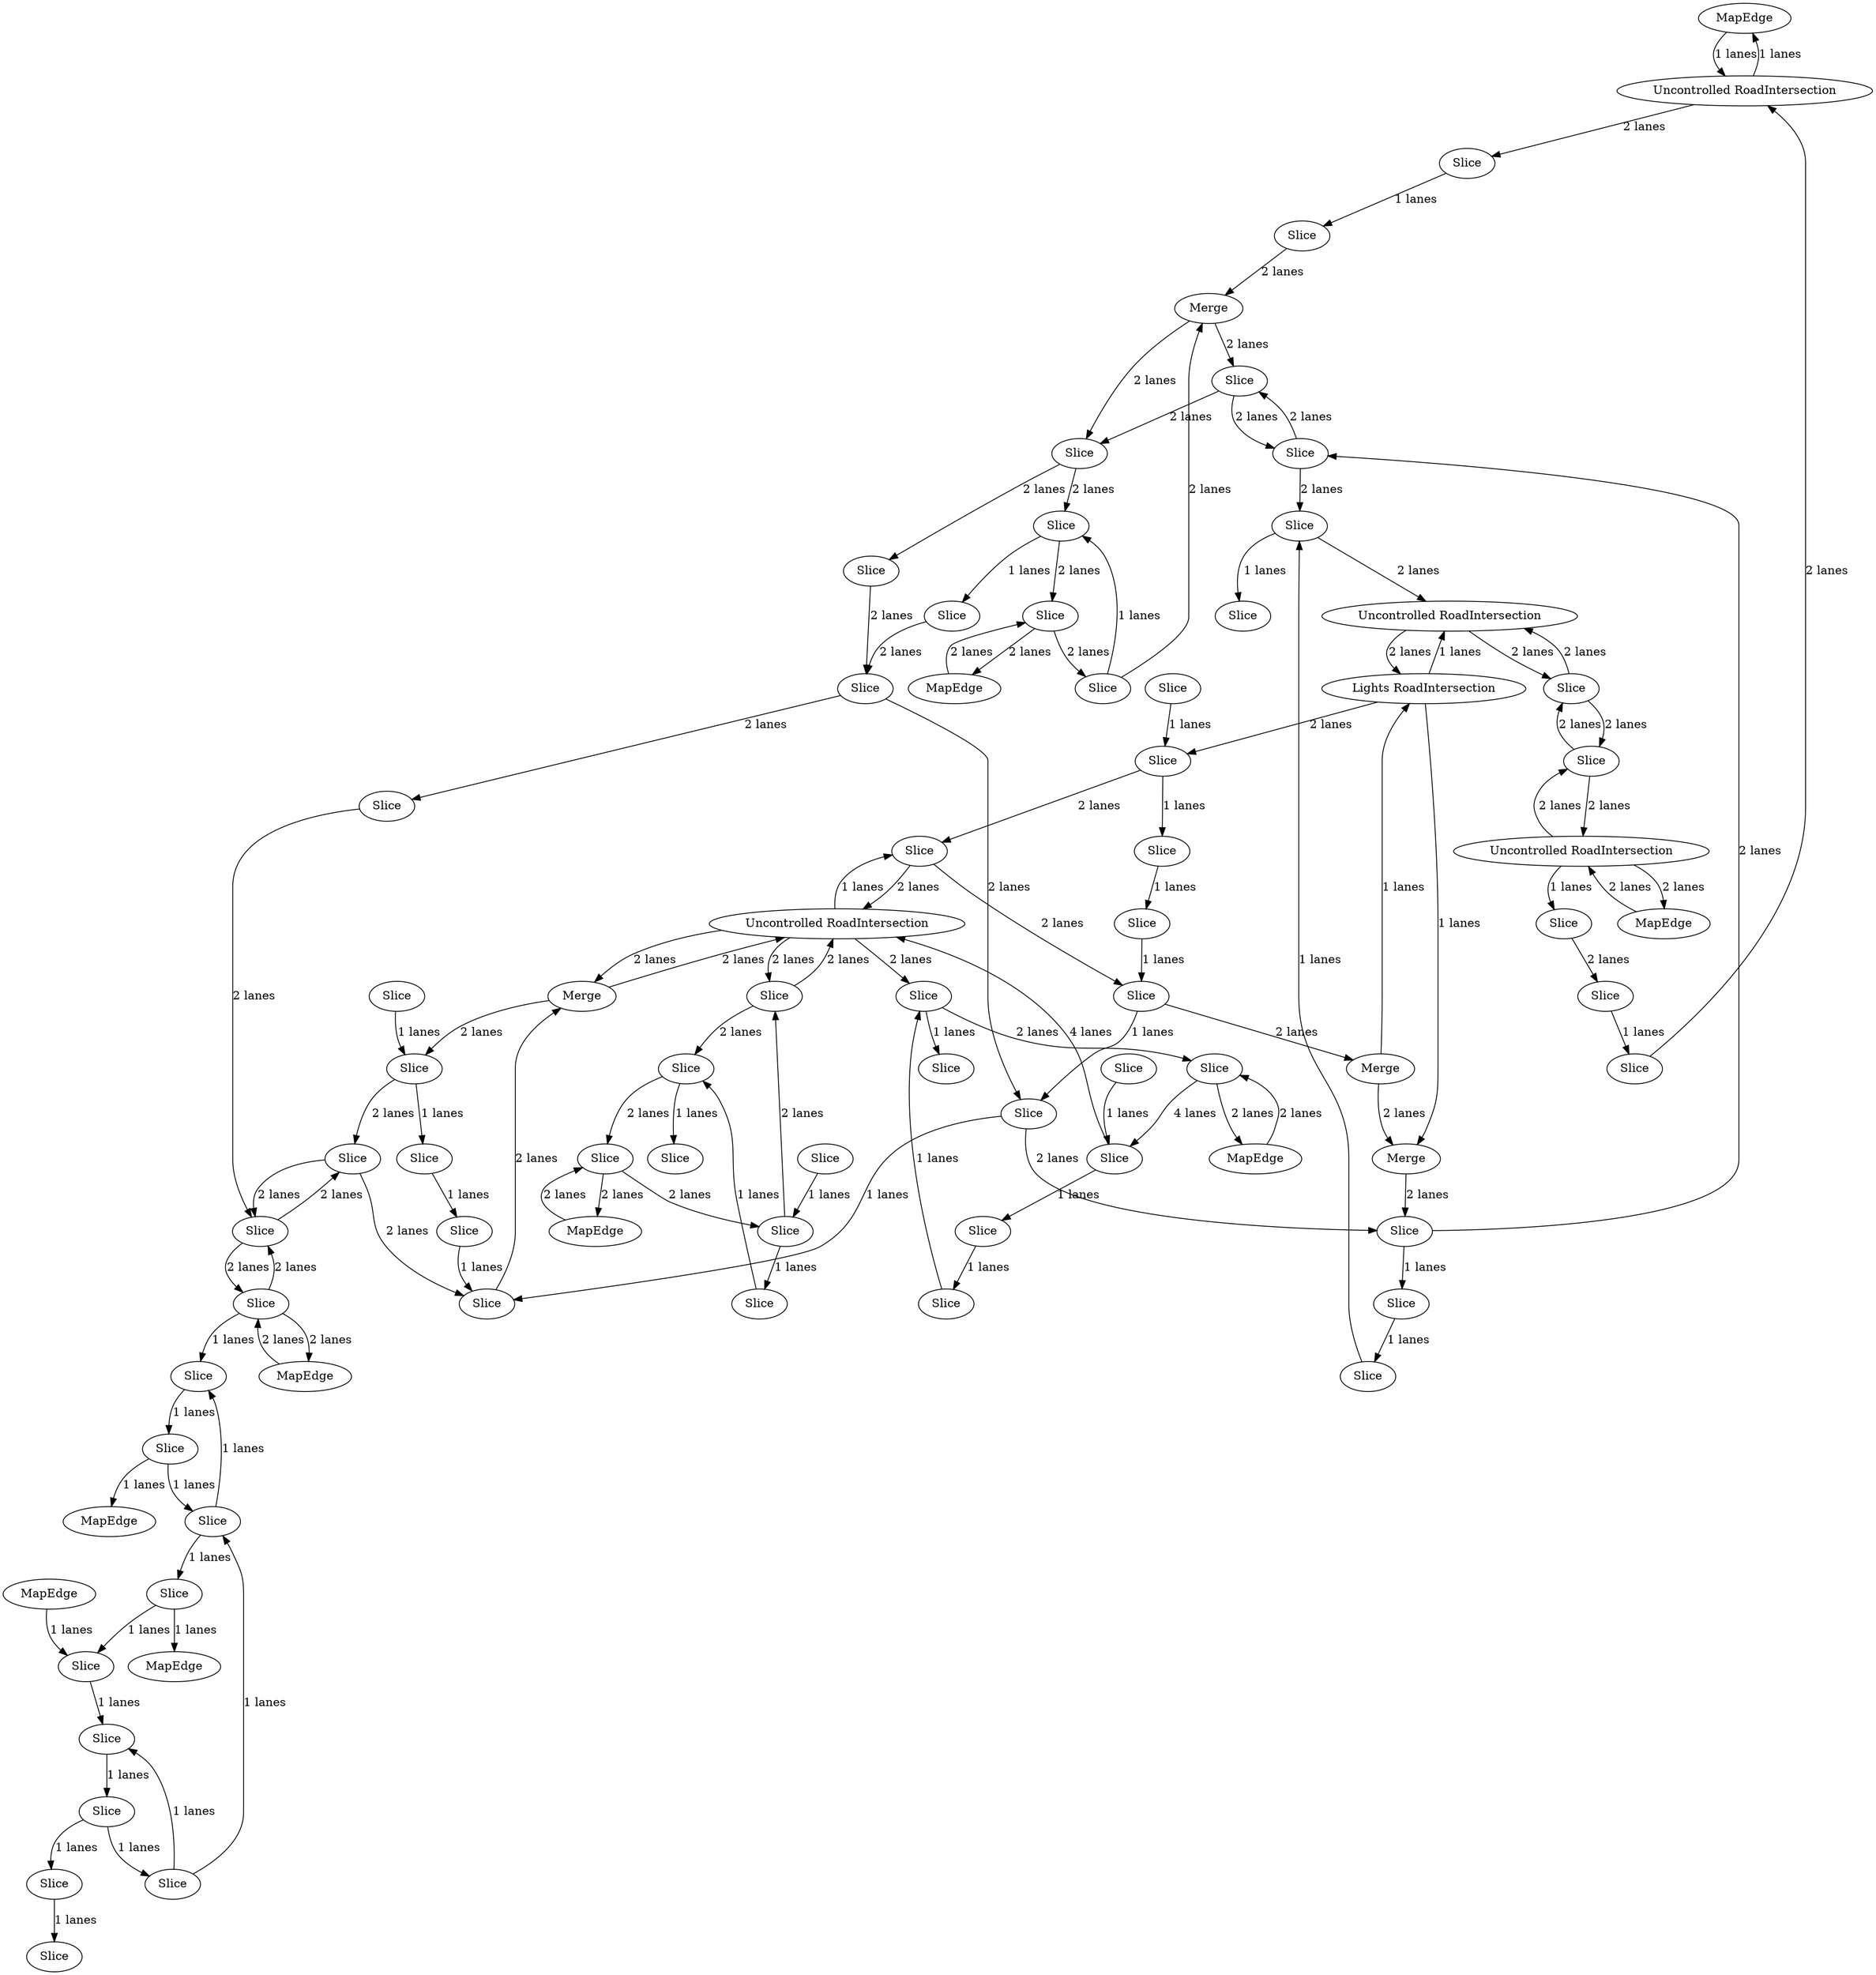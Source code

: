 digraph {
    0 [ label = "MapEdge" ]
    1 [ label = "Uncontrolled RoadIntersection" ]
    2 [ label = "Slice" ]
    3 [ label = "MapEdge" ]
    4 [ label = "Slice" ]
    5 [ label = "MapEdge" ]
    6 [ label = "Slice" ]
    7 [ label = "Slice" ]
    8 [ label = "MapEdge" ]
    9 [ label = "Slice" ]
    10 [ label = "Slice" ]
    11 [ label = "Slice" ]
    12 [ label = "Slice" ]
    13 [ label = "Slice" ]
    14 [ label = "MapEdge" ]
    15 [ label = "Slice" ]
    16 [ label = "Slice" ]
    17 [ label = "Slice" ]
    18 [ label = "Uncontrolled RoadIntersection" ]
    19 [ label = "Slice" ]
    20 [ label = "Slice" ]
    21 [ label = "Slice" ]
    22 [ label = "Merge" ]
    23 [ label = "Slice" ]
    24 [ label = "Slice" ]
    25 [ label = "Slice" ]
    26 [ label = "Slice" ]
    27 [ label = "Merge" ]
    28 [ label = "Merge" ]
    29 [ label = "Lights RoadIntersection" ]
    30 [ label = "Slice" ]
    31 [ label = "Slice" ]
    32 [ label = "Slice" ]
    33 [ label = "Slice" ]
    34 [ label = "Slice" ]
    35 [ label = "Slice" ]
    36 [ label = "Slice" ]
    37 [ label = "Slice" ]
    38 [ label = "Slice" ]
    39 [ label = "Slice" ]
    40 [ label = "Slice" ]
    41 [ label = "Slice" ]
    42 [ label = "Slice" ]
    43 [ label = "Slice" ]
    44 [ label = "MapEdge" ]
    45 [ label = "MapEdge" ]
    46 [ label = "Merge" ]
    47 [ label = "Slice" ]
    48 [ label = "Slice" ]
    49 [ label = "Slice" ]
    50 [ label = "Slice" ]
    51 [ label = "Uncontrolled RoadIntersection" ]
    52 [ label = "Slice" ]
    53 [ label = "Slice" ]
    54 [ label = "Slice" ]
    55 [ label = "Slice" ]
    56 [ label = "Slice" ]
    57 [ label = "Slice" ]
    58 [ label = "Slice" ]
    59 [ label = "Slice" ]
    60 [ label = "MapEdge" ]
    61 [ label = "Uncontrolled RoadIntersection" ]
    62 [ label = "Slice" ]
    63 [ label = "MapEdge" ]
    64 [ label = "Slice" ]
    65 [ label = "Slice" ]
    66 [ label = "Slice" ]
    67 [ label = "Slice" ]
    68 [ label = "Slice" ]
    69 [ label = "Slice" ]
    70 [ label = "Slice" ]
    71 [ label = "Slice" ]
    72 [ label = "Slice" ]
    73 [ label = "Slice" ]
    74 [ label = "Slice" ]
    75 [ label = "Slice" ]
    76 [ label = "Slice" ]
    77 [ label = "Slice" ]
    78 [ label = "Slice" ]
    0 -> 1 [ label = "1 lanes" ]
    1 -> 0 [ label = "1 lanes" ]
    2 -> 42 [ label = "1 lanes" ]
    42 -> 13 [ label = "1 lanes" ]
    13 -> 3 [ label = "1 lanes" ]
    1 -> 4 [ label = "2 lanes" ]
    5 -> 12 [ label = "1 lanes" ]
    12 -> 10 [ label = "1 lanes" ]
    10 -> 7 [ label = "1 lanes" ]
    7 -> 6 [ label = "1 lanes" ]
    7 -> 9 [ label = "1 lanes" ]
    9 -> 41 [ label = "1 lanes" ]
    41 -> 11 [ label = "1 lanes" ]
    11 -> 8 [ label = "1 lanes" ]
    9 -> 10 [ label = "1 lanes" ]
    11 -> 12 [ label = "1 lanes" ]
    13 -> 41 [ label = "1 lanes" ]
    14 -> 15 [ label = "2 lanes" ]
    15 -> 14 [ label = "2 lanes" ]
    16 -> 17 [ label = "2 lanes" ]
    17 -> 16 [ label = "2 lanes" ]
    18 -> 19 [ label = "1 lanes" ]
    19 -> 18 [ label = "2 lanes" ]
    20 -> 37 [ label = "4 lanes" ]
    37 -> 18 [ label = "4 lanes" ]
    21 -> 75 [ label = "2 lanes" ]
    75 -> 22 [ label = "2 lanes" ]
    23 -> 24 [ label = "2 lanes" ]
    24 -> 23 [ label = "2 lanes" ]
    25 -> 49 [ label = "2 lanes" ]
    49 -> 46 [ label = "2 lanes" ]
    46 -> 17 [ label = "2 lanes" ]
    15 -> 33 [ label = "2 lanes" ]
    33 -> 26 [ label = "2 lanes" ]
    27 -> 30 [ label = "2 lanes" ]
    30 -> 16 [ label = "2 lanes" ]
    28 -> 29 [ label = "1 lanes" ]
    28 -> 27 [ label = "2 lanes" ]
    30 -> 31 [ label = "1 lanes" ]
    32 -> 33 [ label = "1 lanes" ]
    34 -> 48 [ label = "1 lanes" ]
    48 -> 35 [ label = "1 lanes" ]
    36 -> 37 [ label = "1 lanes" ]
    37 -> 38 [ label = "1 lanes" ]
    39 -> 64 [ label = "1 lanes" ]
    64 -> 40 [ label = "1 lanes" ]
    41 -> 42 [ label = "1 lanes" ]
    43 -> 30 [ label = "2 lanes" ]
    70 -> 43 [ label = "1 lanes" ]
    43 -> 75 [ label = "1 lanes" ]
    44 -> 2 [ label = "2 lanes" ]
    2 -> 44 [ label = "2 lanes" ]
    2 -> 78 [ label = "2 lanes" ]
    78 -> 2 [ label = "2 lanes" ]
    78 -> 21 [ label = "2 lanes" ]
    21 -> 78 [ label = "2 lanes" ]
    23 -> 51 [ label = "2 lanes" ]
    51 -> 23 [ label = "2 lanes" ]
    51 -> 45 [ label = "2 lanes" ]
    45 -> 51 [ label = "2 lanes" ]
    46 -> 47 [ label = "2 lanes" ]
    29 -> 48 [ label = "2 lanes" ]
    48 -> 19 [ label = "2 lanes" ]
    29 -> 27 [ label = "1 lanes" ]
    49 -> 53 [ label = "1 lanes" ]
    53 -> 50 [ label = "1 lanes" ]
    51 -> 52 [ label = "1 lanes" ]
    17 -> 47 [ label = "2 lanes" ]
    47 -> 53 [ label = "2 lanes" ]
    53 -> 25 [ label = "2 lanes" ]
    54 -> 55 [ label = "1 lanes" ]
    56 -> 59 [ label = "2 lanes" ]
    59 -> 57 [ label = "2 lanes" ]
    4 -> 58 [ label = "1 lanes" ]
    55 -> 1 [ label = "2 lanes" ]
    50 -> 59 [ label = "2 lanes" ]
    59 -> 43 [ label = "2 lanes" ]
    25 -> 60 [ label = "2 lanes" ]
    60 -> 25 [ label = "2 lanes" ]
    61 -> 24 [ label = "2 lanes" ]
    24 -> 61 [ label = "2 lanes" ]
    58 -> 46 [ label = "2 lanes" ]
    16 -> 76 [ label = "2 lanes" ]
    76 -> 61 [ label = "2 lanes" ]
    6 -> 62 [ label = "1 lanes" ]
    18 -> 73 [ label = "2 lanes" ]
    73 -> 20 [ label = "2 lanes" ]
    20 -> 63 [ label = "2 lanes" ]
    63 -> 20 [ label = "2 lanes" ]
    22 -> 18 [ label = "2 lanes" ]
    18 -> 22 [ label = "2 lanes" ]
    19 -> 70 [ label = "2 lanes" ]
    70 -> 28 [ label = "2 lanes" ]
    26 -> 66 [ label = "2 lanes" ]
    66 -> 15 [ label = "2 lanes" ]
    22 -> 64 [ label = "2 lanes" ]
    64 -> 21 [ label = "2 lanes" ]
    29 -> 61 [ label = "1 lanes" ]
    61 -> 29 [ label = "2 lanes" ]
    26 -> 18 [ label = "2 lanes" ]
    18 -> 26 [ label = "2 lanes" ]
    33 -> 65 [ label = "1 lanes" ]
    65 -> 66 [ label = "1 lanes" ]
    66 -> 67 [ label = "1 lanes" ]
    38 -> 68 [ label = "1 lanes" ]
    69 -> 70 [ label = "1 lanes" ]
    40 -> 71 [ label = "1 lanes" ]
    31 -> 72 [ label = "1 lanes" ]
    35 -> 69 [ label = "1 lanes" ]
    68 -> 73 [ label = "1 lanes" ]
    73 -> 74 [ label = "1 lanes" ]
    71 -> 75 [ label = "1 lanes" ]
    72 -> 76 [ label = "1 lanes" ]
    76 -> 77 [ label = "1 lanes" ]
    57 -> 78 [ label = "2 lanes" ]
    47 -> 56 [ label = "2 lanes" ]
    52 -> 54 [ label = "2 lanes" ]
}
